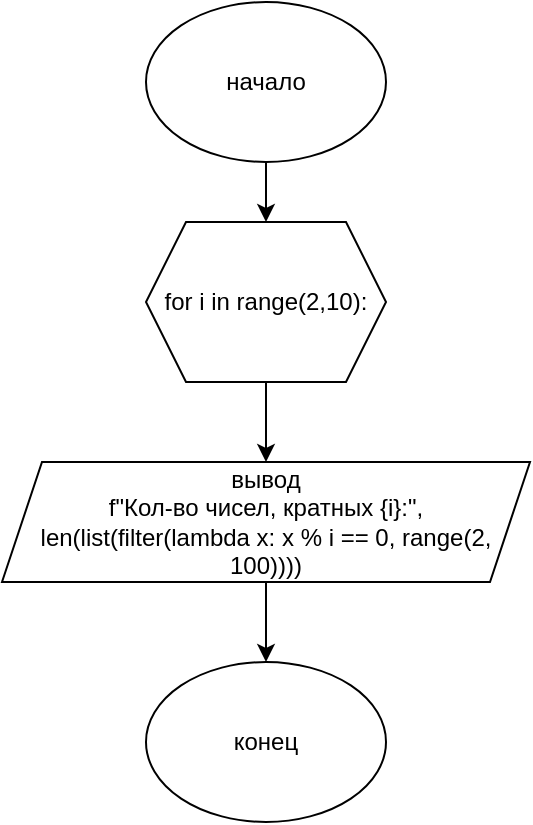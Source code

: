 <mxfile version="13.11.0" type="github">
  <diagram id="xNUZQCItFdk-rlId8AHR" name="Page-1">
    <mxGraphModel dx="782" dy="453" grid="1" gridSize="10" guides="1" tooltips="1" connect="1" arrows="1" fold="1" page="1" pageScale="1" pageWidth="827" pageHeight="1169" math="0" shadow="0">
      <root>
        <mxCell id="0" />
        <mxCell id="1" parent="0" />
        <mxCell id="dz4TqkV175J89MJsYAO3-3" style="edgeStyle=orthogonalEdgeStyle;rounded=0;orthogonalLoop=1;jettySize=auto;html=1;" edge="1" parent="1" source="dz4TqkV175J89MJsYAO3-1" target="dz4TqkV175J89MJsYAO3-2">
          <mxGeometry relative="1" as="geometry" />
        </mxCell>
        <mxCell id="dz4TqkV175J89MJsYAO3-1" value="начало" style="ellipse;whiteSpace=wrap;html=1;" vertex="1" parent="1">
          <mxGeometry x="354" y="40" width="120" height="80" as="geometry" />
        </mxCell>
        <mxCell id="dz4TqkV175J89MJsYAO3-9" style="edgeStyle=orthogonalEdgeStyle;rounded=0;orthogonalLoop=1;jettySize=auto;html=1;" edge="1" parent="1" source="dz4TqkV175J89MJsYAO3-2" target="dz4TqkV175J89MJsYAO3-8">
          <mxGeometry relative="1" as="geometry">
            <mxPoint x="414" y="270" as="targetPoint" />
          </mxGeometry>
        </mxCell>
        <mxCell id="dz4TqkV175J89MJsYAO3-2" value="for i in range(2,10):" style="shape=hexagon;perimeter=hexagonPerimeter2;whiteSpace=wrap;html=1;fixedSize=1;" vertex="1" parent="1">
          <mxGeometry x="354" y="150" width="120" height="80" as="geometry" />
        </mxCell>
        <mxCell id="dz4TqkV175J89MJsYAO3-13" style="edgeStyle=orthogonalEdgeStyle;rounded=0;orthogonalLoop=1;jettySize=auto;html=1;" edge="1" parent="1" source="dz4TqkV175J89MJsYAO3-8" target="dz4TqkV175J89MJsYAO3-12">
          <mxGeometry relative="1" as="geometry" />
        </mxCell>
        <mxCell id="dz4TqkV175J89MJsYAO3-8" value="вывод&lt;br&gt;f&quot;Кол-во чисел, кратных {i}:&quot;, len(list(filter(lambda x: x % i == 0, range(2, 100))))" style="shape=parallelogram;perimeter=parallelogramPerimeter;whiteSpace=wrap;html=1;fixedSize=1;" vertex="1" parent="1">
          <mxGeometry x="282" y="270" width="264" height="60" as="geometry" />
        </mxCell>
        <mxCell id="dz4TqkV175J89MJsYAO3-12" value="конец" style="ellipse;whiteSpace=wrap;html=1;" vertex="1" parent="1">
          <mxGeometry x="354" y="370" width="120" height="80" as="geometry" />
        </mxCell>
      </root>
    </mxGraphModel>
  </diagram>
</mxfile>
